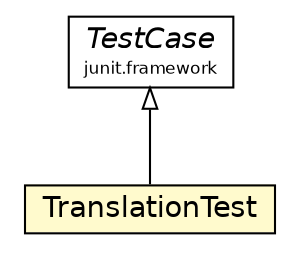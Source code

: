 #!/usr/local/bin/dot
#
# Class diagram 
# Generated by UMLGraph version R5_6_6-1-g9240c4 (http://www.umlgraph.org/)
#

digraph G {
	edge [fontname="Helvetica",fontsize=10,labelfontname="Helvetica",labelfontsize=10];
	node [fontname="Helvetica",fontsize=10,shape=plaintext];
	nodesep=0.25;
	ranksep=0.5;
	// ora4mas.nopl.test.TranslationTest
	c12700 [label=<<table title="ora4mas.nopl.test.TranslationTest" border="0" cellborder="1" cellspacing="0" cellpadding="2" port="p" bgcolor="lemonChiffon" href="./TranslationTest.html">
		<tr><td><table border="0" cellspacing="0" cellpadding="1">
<tr><td align="center" balign="center"> TranslationTest </td></tr>
		</table></td></tr>
		</table>>, URL="./TranslationTest.html", fontname="Helvetica", fontcolor="black", fontsize=14.0];
	//ora4mas.nopl.test.TranslationTest extends junit.framework.TestCase
	c12707:p -> c12700:p [dir=back,arrowtail=empty];
	// junit.framework.TestCase
	c12707 [label=<<table title="junit.framework.TestCase" border="0" cellborder="1" cellspacing="0" cellpadding="2" port="p" href="http://java.sun.com/j2se/1.4.2/docs/api/junit/framework/TestCase.html">
		<tr><td><table border="0" cellspacing="0" cellpadding="1">
<tr><td align="center" balign="center"><font face="Helvetica-Oblique"> TestCase </font></td></tr>
<tr><td align="center" balign="center"><font point-size="8.0"> junit.framework </font></td></tr>
		</table></td></tr>
		</table>>, URL="http://java.sun.com/j2se/1.4.2/docs/api/junit/framework/TestCase.html", fontname="Helvetica", fontcolor="black", fontsize=14.0];
}

